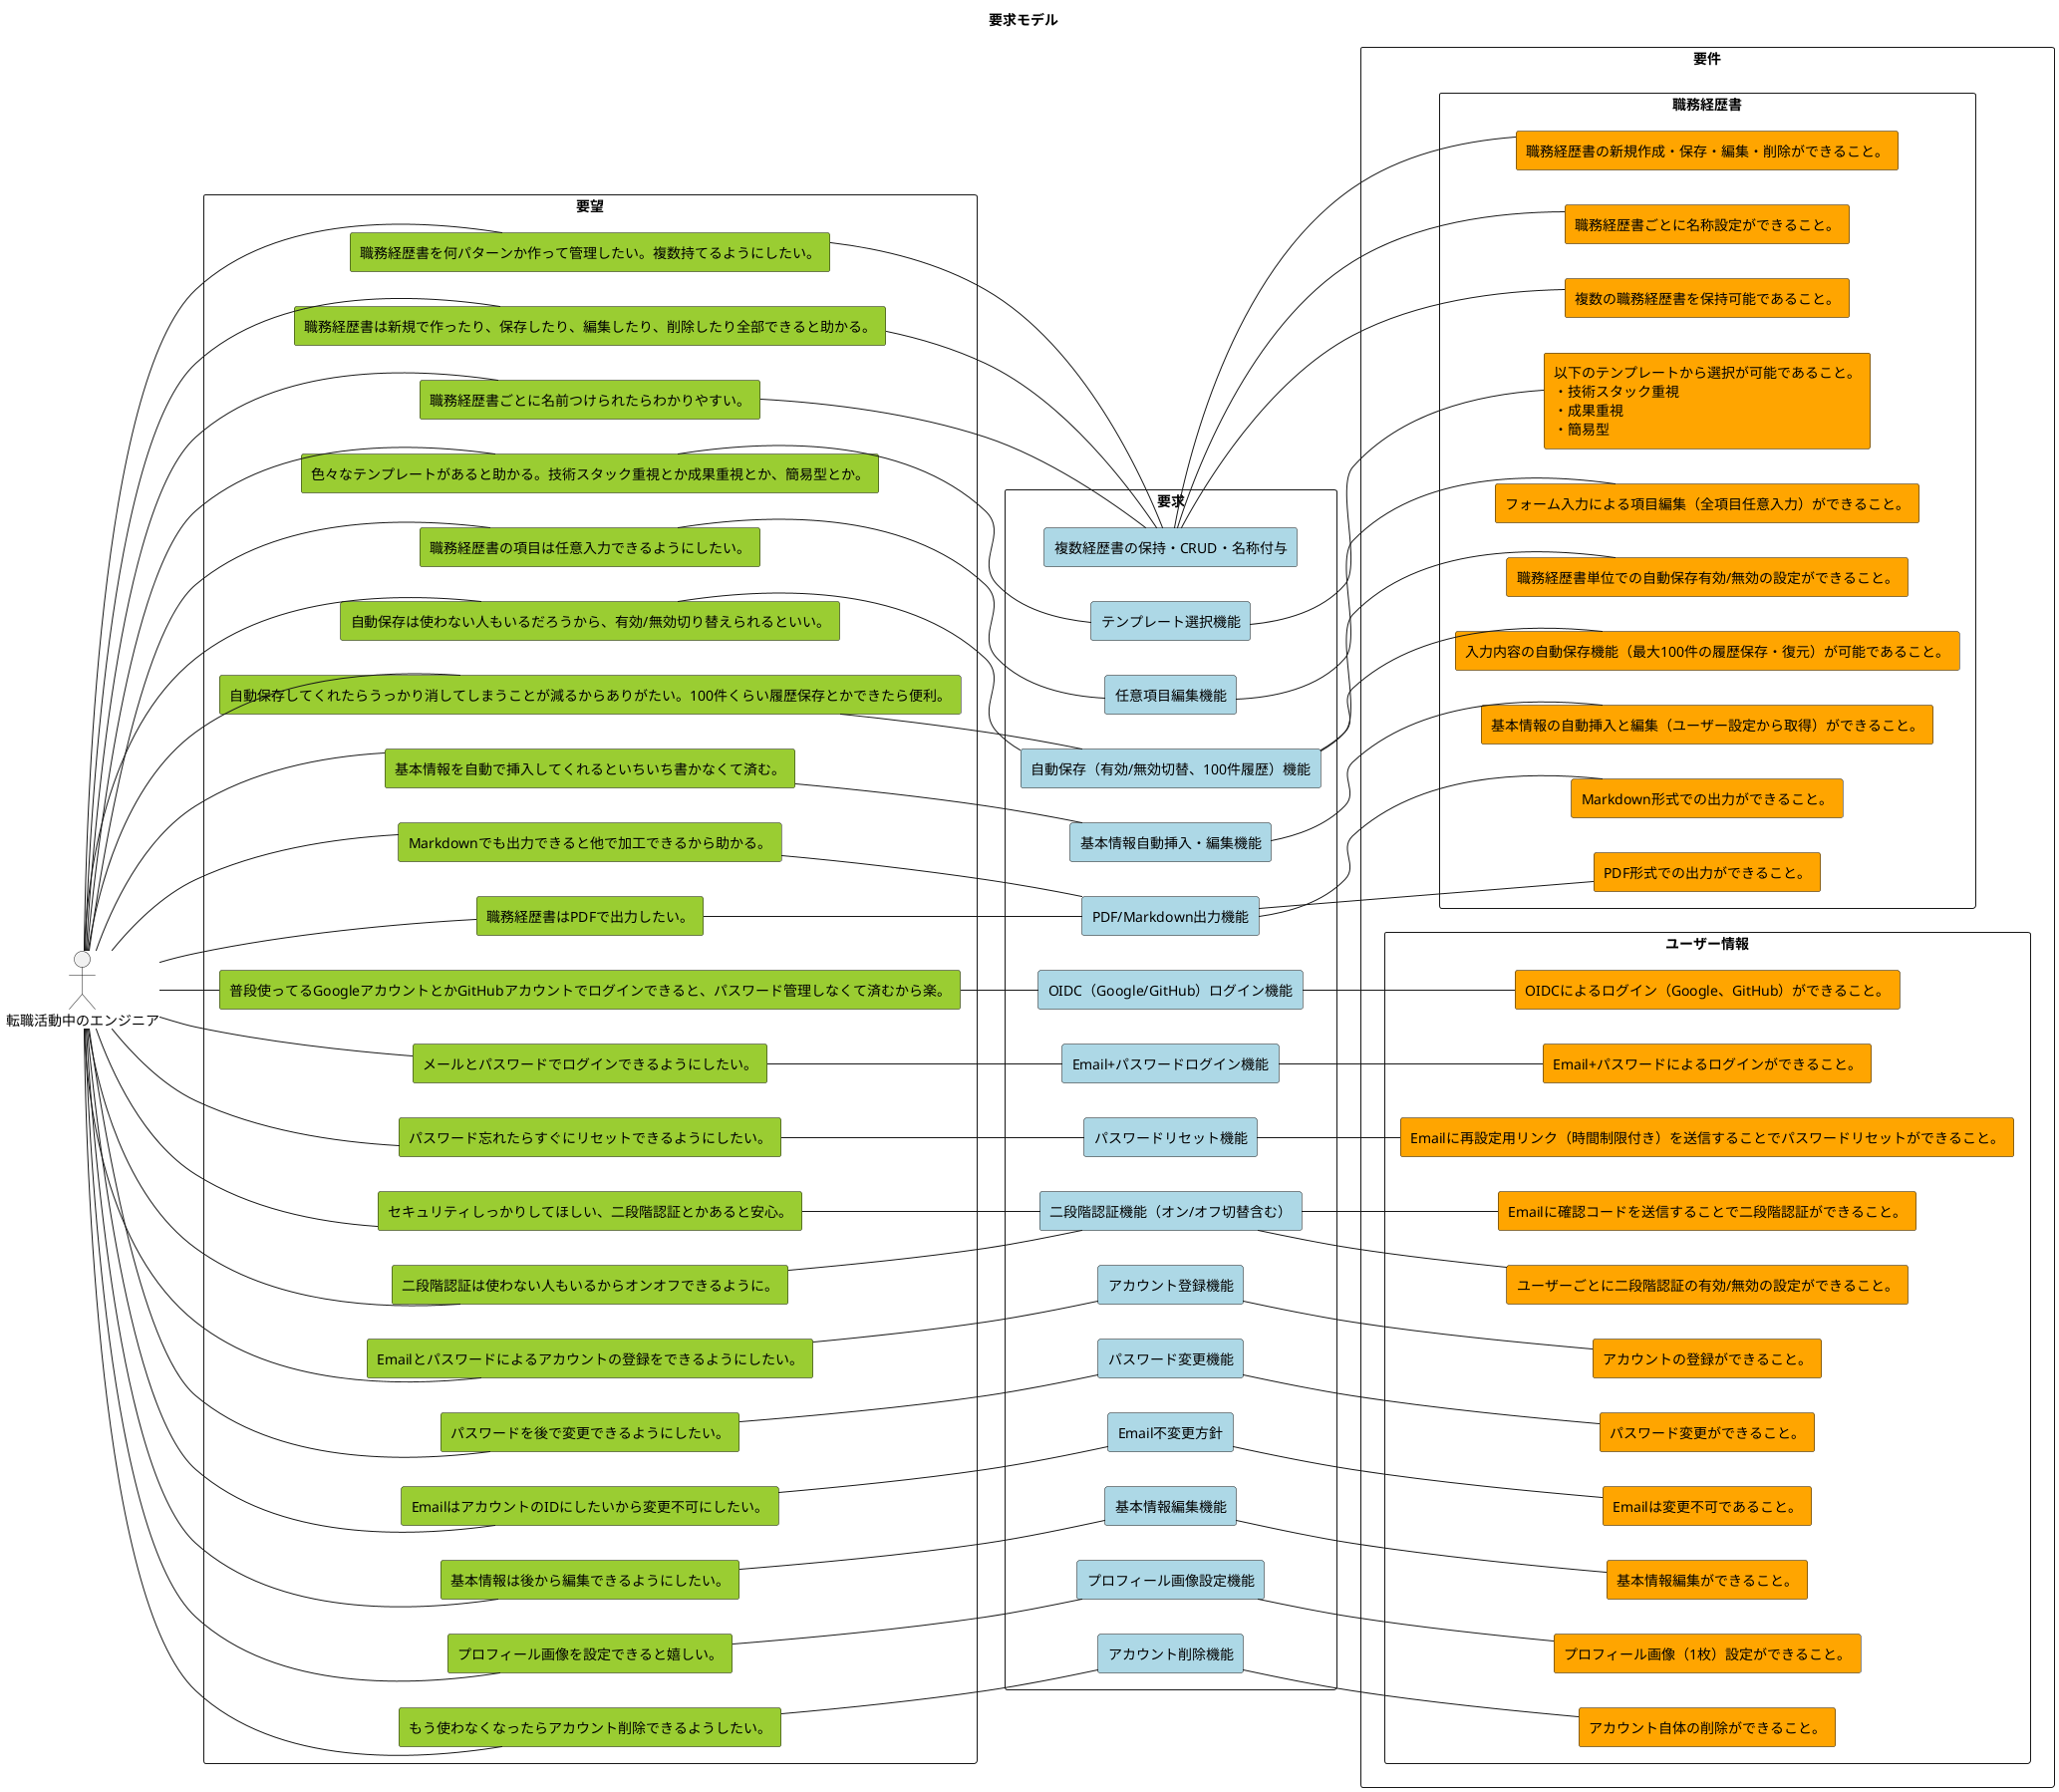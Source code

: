 @startuml 要求モデル

title 要求モデル

left to right direction
hide stereotype

skinparam rectangleBackgroundColor<<youbou>> YellowGreen
skinparam rectangleBackgroundColor<<youkyuu>> LightBlue
skinparam rectangleBackgroundColor<<youken>> Orange

actor "転職活動中のエンジニア" as user

'---------------------------------------------
' 要望
'---------------------------------------------
rectangle "要望" {
    rectangle "普段使ってるGoogleアカウントとかGitHubアカウントでログインできると、パスワード管理しなくて済むから楽。" as want_oauth <<youbou>>
    rectangle "メールとパスワードでログインできるようにしたい。" as want_emailpw <<youbou>>
    rectangle "パスワード忘れたらすぐにリセットできるようにしたい。" as want_pwreset <<youbou>>
    rectangle "セキュリティしっかりしてほしい、二段階認証とかあると安心。" as want_2fa <<youbou>>

    rectangle "職務経歴書を何パターンか作って管理したい。複数持てるようにしたい。" as want_multi_cv <<youbou>>
    rectangle "職務経歴書は新規で作ったり、保存したり、編集したり、削除したり全部できると助かる。" as want_crud_cv <<youbou>>
    rectangle "職務経歴書ごとに名前つけられたらわかりやすい。" as want_name_cv <<youbou>>
    rectangle "色々なテンプレートがあると助かる。技術スタック重視とか成果重視とか、簡易型とか。" as want_template_cv <<youbou>>
    rectangle "職務経歴書の項目は任意入力できるようにしたい。" as want_form_cv <<youbou>>
    rectangle "自動保存してくれたらうっかり消してしまうことが減るからありがたい。100件くらい履歴保存とかできたら便利。" as want_autosave_cv <<youbou>>
    rectangle "自動保存は使わない人もいるだろうから、有効/無効切り替えられるといい。" as want_autosave_toggle <<youbou>>
    rectangle "基本情報を自動で挿入してくれるといちいち書かなくて済む。" as want_basicinfo_cv <<youbou>>
    rectangle "職務経歴書はPDFで出力したい。" as want_pdf <<youbou>>
    rectangle "Markdownでも出力できると他で加工できるから助かる。" as want_md <<youbou>>

    rectangle "Emailとパスワードによるアカウントの登録をできるようにしたい。" as want_account_create <<youbou>>
    rectangle "パスワードを後で変更できるようにしたい。" as want_pwchange <<youbou>>
    rectangle "EmailはアカウントのIDにしたいから変更不可にしたい。" as want_noemailchange <<youbou>>
    rectangle "二段階認証は使わない人もいるからオンオフできるように。" as want_2fa_toggle <<youbou>>
    rectangle "基本情報は後から編集できるようにしたい。" as want_edit_basicinfo <<youbou>>
    rectangle "プロフィール画像を設定できると嬉しい。" as want_profileimg <<youbou>>
    rectangle "もう使わなくなったらアカウント削除できるようしたい。" as want_account_delete <<youbou>>
}

'---------------------------------------------
' 要求
'---------------------------------------------
rectangle "要求" {

    rectangle "Email+パスワードログイン機能" as dem_emailpw <<youkyuu>>
    rectangle "OIDC（Google/GitHub）ログイン機能" as dem_oauth <<youkyuu>>
    rectangle "パスワードリセット機能" as dem_pwreset <<youkyuu>>
    rectangle "二段階認証機能（オン/オフ切替含む）" as dem_2fa <<youkyuu>>

    rectangle "複数経歴書の保持・CRUD・名称付与" as dem_cv_manage <<youkyuu>>
    rectangle "テンプレート選択機能" as dem_cv_template <<youkyuu>>
    rectangle "任意項目編集機能" as dem_cv_form <<youkyuu>>
    rectangle "自動保存（有効/無効切替、100件履歴）機能" as dem_cv_autosave <<youkyuu>>
    rectangle "基本情報自動挿入・編集機能" as dem_cv_basicinfo <<youkyuu>>
    rectangle "PDF/Markdown出力機能" as dem_cv_export <<youkyuu>>

    rectangle "アカウント登録機能" as dem_account_create <<youkyuu>>
    rectangle "パスワード変更機能" as dem_pwchange <<youkyuu>>
    rectangle "Email不変更方針" as dem_noemailchange <<youkyuu>>
    rectangle "基本情報編集機能" as dem_edit_basicinfo <<youkyuu>>
    rectangle "プロフィール画像設定機能" as dem_profileimg <<youkyuu>>
    rectangle "アカウント削除機能" as dem_account_delete <<youkyuu>>
}

'---------------------------------------------
' 要件
'---------------------------------------------
rectangle "要件" {

    rectangle "職務経歴書" {
        rectangle "複数の職務経歴書を保持可能であること。" as req1 <<youken>>
        rectangle "職務経歴書の新規作成・保存・編集・削除ができること。" as req2 <<youken>>
        rectangle "職務経歴書ごとに名称設定ができること。" as req3 <<youken>>
        rectangle "以下のテンプレートから選択が可能であること。\n・技術スタック重視\n・成果重視\n・簡易型" as req4 <<youken>>
        rectangle "フォーム入力による項目編集（全項目任意入力）ができること。" as req5 <<youken>>
        rectangle "入力内容の自動保存機能（最大100件の履歴保存・復元）が可能であること。" as req6 <<youken>>
        rectangle "職務経歴書単位での自動保存有効/無効の設定ができること。" as req7 <<youken>>
        rectangle "基本情報の自動挿入と編集（ユーザー設定から取得）ができること。" as req8 <<youken>>
        rectangle "PDF形式での出力ができること。" as req9 <<youken>>
        rectangle "Markdown形式での出力ができること。" as req10 <<youken>>
    }

    rectangle "ユーザー情報" {
        rectangle "Email+パスワードによるログインができること。" as req11 <<youken>>
        rectangle "OIDCによるログイン（Google、GitHub）ができること。" as req12 <<youken>>
        rectangle "Emailに再設定用リンク（時間制限付き）を送信することでパスワードリセットができること。" as req13 <<youken>>
        rectangle "Emailに確認コードを送信することで二段階認証ができること。" as req14 <<youken>>
        rectangle "ユーザーごとに二段階認証の有効/無効の設定ができること。" as req15 <<youken>>
        rectangle "アカウントの登録ができること。" as req16 <<youken>>
        rectangle "パスワード変更ができること。" as req17 <<youken>>
        rectangle "Emailは変更不可であること。" as req18 <<youken>>
        rectangle "基本情報編集ができること。" as req19 <<youken>>
        rectangle "プロフィール画像（1枚）設定ができること。" as req20 <<youken>>
        rectangle "アカウント自体の削除ができること。" as req21 <<youken>>
    }
}

'---------------------------------------------
' 関連線
'---------------------------------------------
user -- want_oauth
user -- want_emailpw
user -- want_pwreset
user -- want_2fa
user -- want_multi_cv
user -- want_crud_cv
user -- want_name_cv
user -- want_template_cv
user -- want_form_cv
user -- want_autosave_cv
user -- want_autosave_toggle
user -- want_basicinfo_cv
user -- want_pdf
user -- want_md
user -- want_account_create
user -- want_pwchange
user -- want_noemailchange
user -- want_2fa_toggle
user -- want_edit_basicinfo
user -- want_profileimg
user -- want_account_delete

' 要望 → 要求
want_oauth -- dem_oauth
want_emailpw -- dem_emailpw
want_pwreset -- dem_pwreset
want_2fa -- dem_2fa
want_2fa_toggle -- dem_2fa

want_multi_cv -- dem_cv_manage
want_crud_cv -- dem_cv_manage
want_name_cv -- dem_cv_manage
want_template_cv -- dem_cv_template
want_form_cv -- dem_cv_form
want_autosave_cv -- dem_cv_autosave
want_autosave_toggle -- dem_cv_autosave
want_basicinfo_cv -- dem_cv_basicinfo
want_pdf -- dem_cv_export
want_md -- dem_cv_export

want_account_create -- dem_account_create
want_pwchange -- dem_pwchange
want_noemailchange -- dem_noemailchange
want_edit_basicinfo -- dem_edit_basicinfo
want_profileimg -- dem_profileimg
want_account_delete -- dem_account_delete

' 要求 → 要件
dem_emailpw -- req11
dem_oauth -- req12
dem_pwreset -- req13
dem_2fa -- req14
dem_2fa -- req15

dem_cv_manage -- req1
dem_cv_manage -- req2
dem_cv_manage -- req3

dem_cv_template -- req4

dem_cv_form -- req5
dem_cv_autosave -- req6
dem_cv_autosave -- req7
dem_cv_basicinfo -- req8
dem_cv_export -- req9
dem_cv_export -- req10

dem_account_create -- req16
dem_pwchange -- req17
dem_noemailchange -- req18
dem_edit_basicinfo -- req19
dem_profileimg -- req20
dem_account_delete -- req21

@enduml
